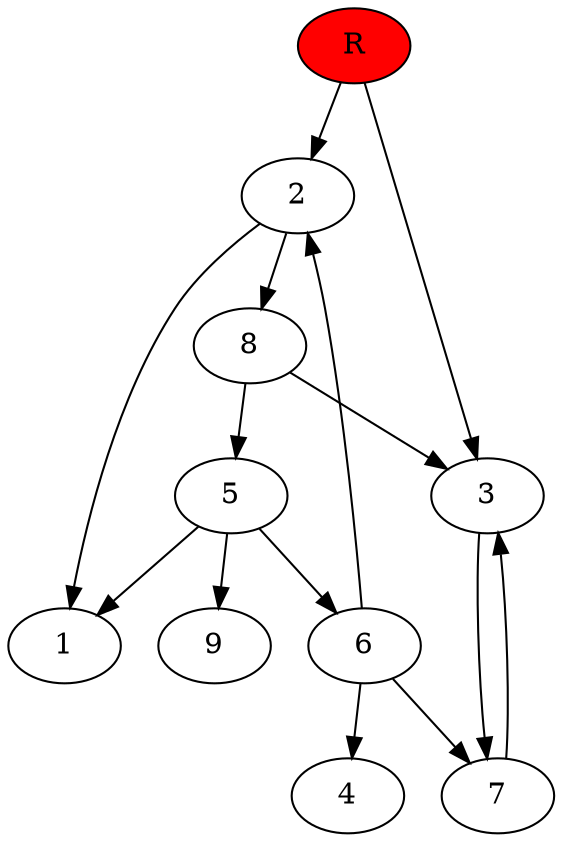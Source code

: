digraph prb34138 {
	1
	2
	3
	4
	5
	6
	7
	8
	R [fillcolor="#ff0000" style=filled]
	2 -> 1
	2 -> 8
	3 -> 7
	5 -> 1
	5 -> 6
	5 -> 9
	6 -> 2
	6 -> 4
	6 -> 7
	7 -> 3
	8 -> 3
	8 -> 5
	R -> 2
	R -> 3
}
